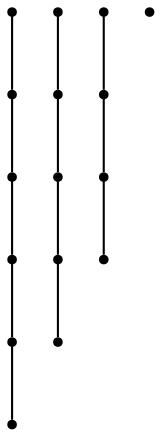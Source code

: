 graph {
  node [shape=point,comment="{\"directed\":false,\"doi\":\"10.1007/3-540-36151-0_26\",\"figure\":\"1\"}"]

  v0 [pos="1218.638515472412,648.231250047684"]
  v1 [pos="1206.8281491597495,412.01042135556554"]
  v2 [pos="1171.3948249816895,506.49899442990636"]
  v3 [pos="1135.9615008036299,412.01042135556554"]
  v4 [pos="1053.2843589782715,648.231250047684"]
  v5 [pos="1041.473944981893,412.01042135556554"]
  v6 [pos="935.1718425750735,506.49899442990636"]
  v7 [pos="935.1739724477134,648.231250047684"]
  v8 [pos="887.9291534423829,317.5229132175448"]
  v9 [pos="864.3083572387696,648.231250047684"]
  v10 [pos="840.6874974568685,506.49899442990636"]
  v11 [pos="840.6874974568686,412.01042135556554"]
  v12 [pos="746.1968898773193,648.231250047684"]
  v13 [pos="675.3301779429119,412.01042135556554"]
  v14 [pos="675.3323078155518,506.49899442990636"]
  v15 [pos="675.3323078155519,648.231250047684"]

  v15 -- v12 [id="-2",pos="675.3323078155519,648.231250047684 746.1968898773193,648.231250047684 746.1968898773193,648.231250047684 746.1968898773193,648.231250047684"]
  v12 -- v9 [id="-3",pos="746.1968898773193,648.231250047684 864.3083572387696,648.231250047684 864.3083572387696,648.231250047684 864.3083572387696,648.231250047684"]
  v9 -- v7 [id="-4",pos="864.3083572387696,648.231250047684 935.1739724477134,648.231250047684 935.1739724477134,648.231250047684 935.1739724477134,648.231250047684"]
  v7 -- v4 [id="-5",pos="935.1739724477134,648.231250047684 1053.2843589782715,648.231250047684 1053.2843589782715,648.231250047684 1053.2843589782715,648.231250047684"]
  v4 -- v0 [id="-6",pos="1053.2843589782715,648.231250047684 1218.638515472412,648.231250047684 1218.638515472412,648.231250047684 1218.638515472412,648.231250047684"]
  v14 -- v10 [id="-9",pos="675.3323078155518,506.49899442990636 840.6874974568685,506.49899442990636 840.6874974568685,506.49899442990636 840.6874974568685,506.49899442990636"]
  v10 -- v6 [id="-10",pos="840.6874974568685,506.49899442990636 935.1718425750735,506.49899442990636 935.1718425750735,506.49899442990636 935.1718425750735,506.49899442990636"]
  v6 -- v2 [id="-11",pos="935.1718425750735,506.49899442990636 1171.3948249816895,506.49899442990636 1171.3948249816895,506.49899442990636 1171.3948249816895,506.49899442990636"]
  v13 -- v11 [id="-14",pos="675.3301779429119,412.01042135556554 840.6874974568686,412.01042135556554 840.6874974568686,412.01042135556554 840.6874974568686,412.01042135556554"]
  v11 -- v5 [id="-15",pos="840.6874974568686,412.01042135556554 1041.473944981893,412.01042135556554 1041.473944981893,412.01042135556554 1041.473944981893,412.01042135556554"]
  v5 -- v3 [id="-16",pos="1041.473944981893,412.01042135556554 1135.9615008036299,412.01042135556554 1135.9615008036299,412.01042135556554 1135.9615008036299,412.01042135556554"]
  v3 -- v1 [id="-17",pos="1135.9615008036299,412.01042135556554 1206.8281491597495,412.01042135556554 1206.8281491597495,412.01042135556554 1206.8281491597495,412.01042135556554"]
}